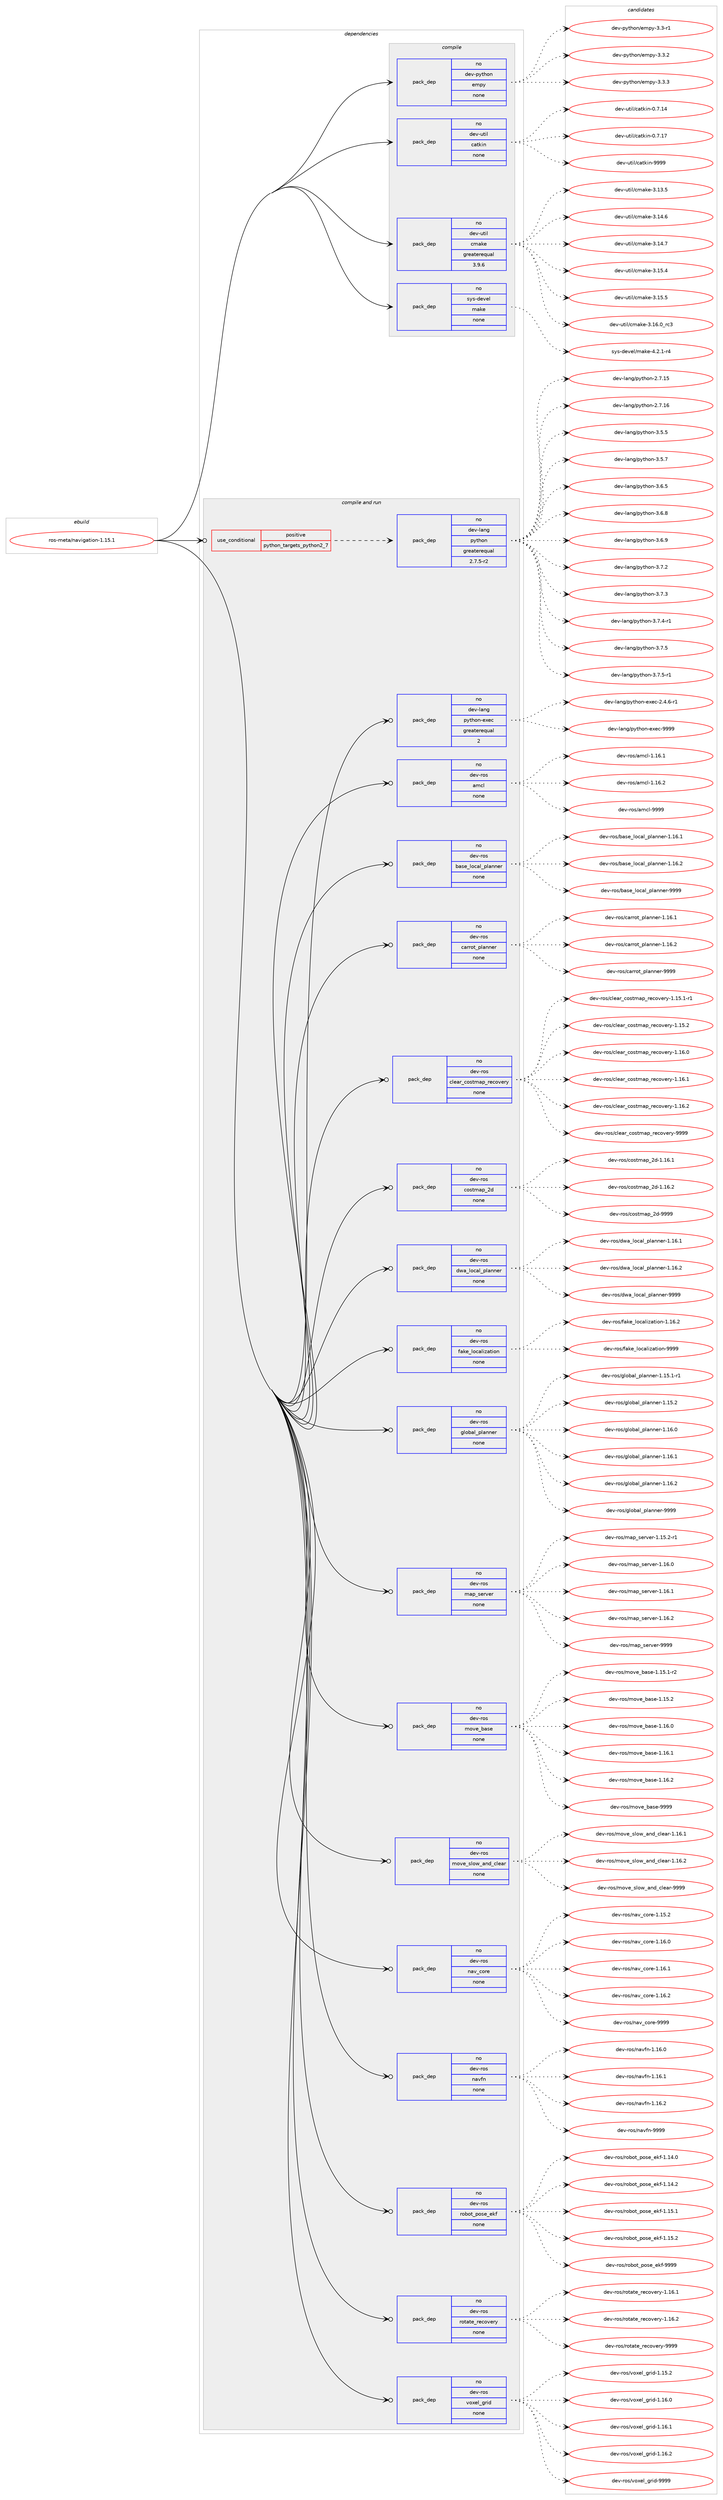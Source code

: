 digraph prolog {

# *************
# Graph options
# *************

newrank=true;
concentrate=true;
compound=true;
graph [rankdir=LR,fontname=Helvetica,fontsize=10,ranksep=1.5];#, ranksep=2.5, nodesep=0.2];
edge  [arrowhead=vee];
node  [fontname=Helvetica,fontsize=10];

# **********
# The ebuild
# **********

subgraph cluster_leftcol {
color=gray;
rank=same;
label=<<i>ebuild</i>>;
id [label="ros-meta/navigation-1.15.1", color=red, width=4, href="../ros-meta/navigation-1.15.1.svg"];
}

# ****************
# The dependencies
# ****************

subgraph cluster_midcol {
color=gray;
label=<<i>dependencies</i>>;
subgraph cluster_compile {
fillcolor="#eeeeee";
style=filled;
label=<<i>compile</i>>;
subgraph pack625831 {
dependency847163 [label=<<TABLE BORDER="0" CELLBORDER="1" CELLSPACING="0" CELLPADDING="4" WIDTH="220"><TR><TD ROWSPAN="6" CELLPADDING="30">pack_dep</TD></TR><TR><TD WIDTH="110">no</TD></TR><TR><TD>dev-python</TD></TR><TR><TD>empy</TD></TR><TR><TD>none</TD></TR><TR><TD></TD></TR></TABLE>>, shape=none, color=blue];
}
id:e -> dependency847163:w [weight=20,style="solid",arrowhead="vee"];
subgraph pack625832 {
dependency847164 [label=<<TABLE BORDER="0" CELLBORDER="1" CELLSPACING="0" CELLPADDING="4" WIDTH="220"><TR><TD ROWSPAN="6" CELLPADDING="30">pack_dep</TD></TR><TR><TD WIDTH="110">no</TD></TR><TR><TD>dev-util</TD></TR><TR><TD>catkin</TD></TR><TR><TD>none</TD></TR><TR><TD></TD></TR></TABLE>>, shape=none, color=blue];
}
id:e -> dependency847164:w [weight=20,style="solid",arrowhead="vee"];
subgraph pack625833 {
dependency847165 [label=<<TABLE BORDER="0" CELLBORDER="1" CELLSPACING="0" CELLPADDING="4" WIDTH="220"><TR><TD ROWSPAN="6" CELLPADDING="30">pack_dep</TD></TR><TR><TD WIDTH="110">no</TD></TR><TR><TD>dev-util</TD></TR><TR><TD>cmake</TD></TR><TR><TD>greaterequal</TD></TR><TR><TD>3.9.6</TD></TR></TABLE>>, shape=none, color=blue];
}
id:e -> dependency847165:w [weight=20,style="solid",arrowhead="vee"];
subgraph pack625834 {
dependency847166 [label=<<TABLE BORDER="0" CELLBORDER="1" CELLSPACING="0" CELLPADDING="4" WIDTH="220"><TR><TD ROWSPAN="6" CELLPADDING="30">pack_dep</TD></TR><TR><TD WIDTH="110">no</TD></TR><TR><TD>sys-devel</TD></TR><TR><TD>make</TD></TR><TR><TD>none</TD></TR><TR><TD></TD></TR></TABLE>>, shape=none, color=blue];
}
id:e -> dependency847166:w [weight=20,style="solid",arrowhead="vee"];
}
subgraph cluster_compileandrun {
fillcolor="#eeeeee";
style=filled;
label=<<i>compile and run</i>>;
subgraph cond206398 {
dependency847167 [label=<<TABLE BORDER="0" CELLBORDER="1" CELLSPACING="0" CELLPADDING="4"><TR><TD ROWSPAN="3" CELLPADDING="10">use_conditional</TD></TR><TR><TD>positive</TD></TR><TR><TD>python_targets_python2_7</TD></TR></TABLE>>, shape=none, color=red];
subgraph pack625835 {
dependency847168 [label=<<TABLE BORDER="0" CELLBORDER="1" CELLSPACING="0" CELLPADDING="4" WIDTH="220"><TR><TD ROWSPAN="6" CELLPADDING="30">pack_dep</TD></TR><TR><TD WIDTH="110">no</TD></TR><TR><TD>dev-lang</TD></TR><TR><TD>python</TD></TR><TR><TD>greaterequal</TD></TR><TR><TD>2.7.5-r2</TD></TR></TABLE>>, shape=none, color=blue];
}
dependency847167:e -> dependency847168:w [weight=20,style="dashed",arrowhead="vee"];
}
id:e -> dependency847167:w [weight=20,style="solid",arrowhead="odotvee"];
subgraph pack625836 {
dependency847169 [label=<<TABLE BORDER="0" CELLBORDER="1" CELLSPACING="0" CELLPADDING="4" WIDTH="220"><TR><TD ROWSPAN="6" CELLPADDING="30">pack_dep</TD></TR><TR><TD WIDTH="110">no</TD></TR><TR><TD>dev-lang</TD></TR><TR><TD>python-exec</TD></TR><TR><TD>greaterequal</TD></TR><TR><TD>2</TD></TR></TABLE>>, shape=none, color=blue];
}
id:e -> dependency847169:w [weight=20,style="solid",arrowhead="odotvee"];
subgraph pack625837 {
dependency847170 [label=<<TABLE BORDER="0" CELLBORDER="1" CELLSPACING="0" CELLPADDING="4" WIDTH="220"><TR><TD ROWSPAN="6" CELLPADDING="30">pack_dep</TD></TR><TR><TD WIDTH="110">no</TD></TR><TR><TD>dev-ros</TD></TR><TR><TD>amcl</TD></TR><TR><TD>none</TD></TR><TR><TD></TD></TR></TABLE>>, shape=none, color=blue];
}
id:e -> dependency847170:w [weight=20,style="solid",arrowhead="odotvee"];
subgraph pack625838 {
dependency847171 [label=<<TABLE BORDER="0" CELLBORDER="1" CELLSPACING="0" CELLPADDING="4" WIDTH="220"><TR><TD ROWSPAN="6" CELLPADDING="30">pack_dep</TD></TR><TR><TD WIDTH="110">no</TD></TR><TR><TD>dev-ros</TD></TR><TR><TD>base_local_planner</TD></TR><TR><TD>none</TD></TR><TR><TD></TD></TR></TABLE>>, shape=none, color=blue];
}
id:e -> dependency847171:w [weight=20,style="solid",arrowhead="odotvee"];
subgraph pack625839 {
dependency847172 [label=<<TABLE BORDER="0" CELLBORDER="1" CELLSPACING="0" CELLPADDING="4" WIDTH="220"><TR><TD ROWSPAN="6" CELLPADDING="30">pack_dep</TD></TR><TR><TD WIDTH="110">no</TD></TR><TR><TD>dev-ros</TD></TR><TR><TD>carrot_planner</TD></TR><TR><TD>none</TD></TR><TR><TD></TD></TR></TABLE>>, shape=none, color=blue];
}
id:e -> dependency847172:w [weight=20,style="solid",arrowhead="odotvee"];
subgraph pack625840 {
dependency847173 [label=<<TABLE BORDER="0" CELLBORDER="1" CELLSPACING="0" CELLPADDING="4" WIDTH="220"><TR><TD ROWSPAN="6" CELLPADDING="30">pack_dep</TD></TR><TR><TD WIDTH="110">no</TD></TR><TR><TD>dev-ros</TD></TR><TR><TD>clear_costmap_recovery</TD></TR><TR><TD>none</TD></TR><TR><TD></TD></TR></TABLE>>, shape=none, color=blue];
}
id:e -> dependency847173:w [weight=20,style="solid",arrowhead="odotvee"];
subgraph pack625841 {
dependency847174 [label=<<TABLE BORDER="0" CELLBORDER="1" CELLSPACING="0" CELLPADDING="4" WIDTH="220"><TR><TD ROWSPAN="6" CELLPADDING="30">pack_dep</TD></TR><TR><TD WIDTH="110">no</TD></TR><TR><TD>dev-ros</TD></TR><TR><TD>costmap_2d</TD></TR><TR><TD>none</TD></TR><TR><TD></TD></TR></TABLE>>, shape=none, color=blue];
}
id:e -> dependency847174:w [weight=20,style="solid",arrowhead="odotvee"];
subgraph pack625842 {
dependency847175 [label=<<TABLE BORDER="0" CELLBORDER="1" CELLSPACING="0" CELLPADDING="4" WIDTH="220"><TR><TD ROWSPAN="6" CELLPADDING="30">pack_dep</TD></TR><TR><TD WIDTH="110">no</TD></TR><TR><TD>dev-ros</TD></TR><TR><TD>dwa_local_planner</TD></TR><TR><TD>none</TD></TR><TR><TD></TD></TR></TABLE>>, shape=none, color=blue];
}
id:e -> dependency847175:w [weight=20,style="solid",arrowhead="odotvee"];
subgraph pack625843 {
dependency847176 [label=<<TABLE BORDER="0" CELLBORDER="1" CELLSPACING="0" CELLPADDING="4" WIDTH="220"><TR><TD ROWSPAN="6" CELLPADDING="30">pack_dep</TD></TR><TR><TD WIDTH="110">no</TD></TR><TR><TD>dev-ros</TD></TR><TR><TD>fake_localization</TD></TR><TR><TD>none</TD></TR><TR><TD></TD></TR></TABLE>>, shape=none, color=blue];
}
id:e -> dependency847176:w [weight=20,style="solid",arrowhead="odotvee"];
subgraph pack625844 {
dependency847177 [label=<<TABLE BORDER="0" CELLBORDER="1" CELLSPACING="0" CELLPADDING="4" WIDTH="220"><TR><TD ROWSPAN="6" CELLPADDING="30">pack_dep</TD></TR><TR><TD WIDTH="110">no</TD></TR><TR><TD>dev-ros</TD></TR><TR><TD>global_planner</TD></TR><TR><TD>none</TD></TR><TR><TD></TD></TR></TABLE>>, shape=none, color=blue];
}
id:e -> dependency847177:w [weight=20,style="solid",arrowhead="odotvee"];
subgraph pack625845 {
dependency847178 [label=<<TABLE BORDER="0" CELLBORDER="1" CELLSPACING="0" CELLPADDING="4" WIDTH="220"><TR><TD ROWSPAN="6" CELLPADDING="30">pack_dep</TD></TR><TR><TD WIDTH="110">no</TD></TR><TR><TD>dev-ros</TD></TR><TR><TD>map_server</TD></TR><TR><TD>none</TD></TR><TR><TD></TD></TR></TABLE>>, shape=none, color=blue];
}
id:e -> dependency847178:w [weight=20,style="solid",arrowhead="odotvee"];
subgraph pack625846 {
dependency847179 [label=<<TABLE BORDER="0" CELLBORDER="1" CELLSPACING="0" CELLPADDING="4" WIDTH="220"><TR><TD ROWSPAN="6" CELLPADDING="30">pack_dep</TD></TR><TR><TD WIDTH="110">no</TD></TR><TR><TD>dev-ros</TD></TR><TR><TD>move_base</TD></TR><TR><TD>none</TD></TR><TR><TD></TD></TR></TABLE>>, shape=none, color=blue];
}
id:e -> dependency847179:w [weight=20,style="solid",arrowhead="odotvee"];
subgraph pack625847 {
dependency847180 [label=<<TABLE BORDER="0" CELLBORDER="1" CELLSPACING="0" CELLPADDING="4" WIDTH="220"><TR><TD ROWSPAN="6" CELLPADDING="30">pack_dep</TD></TR><TR><TD WIDTH="110">no</TD></TR><TR><TD>dev-ros</TD></TR><TR><TD>move_slow_and_clear</TD></TR><TR><TD>none</TD></TR><TR><TD></TD></TR></TABLE>>, shape=none, color=blue];
}
id:e -> dependency847180:w [weight=20,style="solid",arrowhead="odotvee"];
subgraph pack625848 {
dependency847181 [label=<<TABLE BORDER="0" CELLBORDER="1" CELLSPACING="0" CELLPADDING="4" WIDTH="220"><TR><TD ROWSPAN="6" CELLPADDING="30">pack_dep</TD></TR><TR><TD WIDTH="110">no</TD></TR><TR><TD>dev-ros</TD></TR><TR><TD>nav_core</TD></TR><TR><TD>none</TD></TR><TR><TD></TD></TR></TABLE>>, shape=none, color=blue];
}
id:e -> dependency847181:w [weight=20,style="solid",arrowhead="odotvee"];
subgraph pack625849 {
dependency847182 [label=<<TABLE BORDER="0" CELLBORDER="1" CELLSPACING="0" CELLPADDING="4" WIDTH="220"><TR><TD ROWSPAN="6" CELLPADDING="30">pack_dep</TD></TR><TR><TD WIDTH="110">no</TD></TR><TR><TD>dev-ros</TD></TR><TR><TD>navfn</TD></TR><TR><TD>none</TD></TR><TR><TD></TD></TR></TABLE>>, shape=none, color=blue];
}
id:e -> dependency847182:w [weight=20,style="solid",arrowhead="odotvee"];
subgraph pack625850 {
dependency847183 [label=<<TABLE BORDER="0" CELLBORDER="1" CELLSPACING="0" CELLPADDING="4" WIDTH="220"><TR><TD ROWSPAN="6" CELLPADDING="30">pack_dep</TD></TR><TR><TD WIDTH="110">no</TD></TR><TR><TD>dev-ros</TD></TR><TR><TD>robot_pose_ekf</TD></TR><TR><TD>none</TD></TR><TR><TD></TD></TR></TABLE>>, shape=none, color=blue];
}
id:e -> dependency847183:w [weight=20,style="solid",arrowhead="odotvee"];
subgraph pack625851 {
dependency847184 [label=<<TABLE BORDER="0" CELLBORDER="1" CELLSPACING="0" CELLPADDING="4" WIDTH="220"><TR><TD ROWSPAN="6" CELLPADDING="30">pack_dep</TD></TR><TR><TD WIDTH="110">no</TD></TR><TR><TD>dev-ros</TD></TR><TR><TD>rotate_recovery</TD></TR><TR><TD>none</TD></TR><TR><TD></TD></TR></TABLE>>, shape=none, color=blue];
}
id:e -> dependency847184:w [weight=20,style="solid",arrowhead="odotvee"];
subgraph pack625852 {
dependency847185 [label=<<TABLE BORDER="0" CELLBORDER="1" CELLSPACING="0" CELLPADDING="4" WIDTH="220"><TR><TD ROWSPAN="6" CELLPADDING="30">pack_dep</TD></TR><TR><TD WIDTH="110">no</TD></TR><TR><TD>dev-ros</TD></TR><TR><TD>voxel_grid</TD></TR><TR><TD>none</TD></TR><TR><TD></TD></TR></TABLE>>, shape=none, color=blue];
}
id:e -> dependency847185:w [weight=20,style="solid",arrowhead="odotvee"];
}
subgraph cluster_run {
fillcolor="#eeeeee";
style=filled;
label=<<i>run</i>>;
}
}

# **************
# The candidates
# **************

subgraph cluster_choices {
rank=same;
color=gray;
label=<<i>candidates</i>>;

subgraph choice625831 {
color=black;
nodesep=1;
choice1001011184511212111610411111047101109112121455146514511449 [label="dev-python/empy-3.3-r1", color=red, width=4,href="../dev-python/empy-3.3-r1.svg"];
choice1001011184511212111610411111047101109112121455146514650 [label="dev-python/empy-3.3.2", color=red, width=4,href="../dev-python/empy-3.3.2.svg"];
choice1001011184511212111610411111047101109112121455146514651 [label="dev-python/empy-3.3.3", color=red, width=4,href="../dev-python/empy-3.3.3.svg"];
dependency847163:e -> choice1001011184511212111610411111047101109112121455146514511449:w [style=dotted,weight="100"];
dependency847163:e -> choice1001011184511212111610411111047101109112121455146514650:w [style=dotted,weight="100"];
dependency847163:e -> choice1001011184511212111610411111047101109112121455146514651:w [style=dotted,weight="100"];
}
subgraph choice625832 {
color=black;
nodesep=1;
choice1001011184511711610510847999711610710511045484655464952 [label="dev-util/catkin-0.7.14", color=red, width=4,href="../dev-util/catkin-0.7.14.svg"];
choice1001011184511711610510847999711610710511045484655464955 [label="dev-util/catkin-0.7.17", color=red, width=4,href="../dev-util/catkin-0.7.17.svg"];
choice100101118451171161051084799971161071051104557575757 [label="dev-util/catkin-9999", color=red, width=4,href="../dev-util/catkin-9999.svg"];
dependency847164:e -> choice1001011184511711610510847999711610710511045484655464952:w [style=dotted,weight="100"];
dependency847164:e -> choice1001011184511711610510847999711610710511045484655464955:w [style=dotted,weight="100"];
dependency847164:e -> choice100101118451171161051084799971161071051104557575757:w [style=dotted,weight="100"];
}
subgraph choice625833 {
color=black;
nodesep=1;
choice1001011184511711610510847991099710710145514649514653 [label="dev-util/cmake-3.13.5", color=red, width=4,href="../dev-util/cmake-3.13.5.svg"];
choice1001011184511711610510847991099710710145514649524654 [label="dev-util/cmake-3.14.6", color=red, width=4,href="../dev-util/cmake-3.14.6.svg"];
choice1001011184511711610510847991099710710145514649524655 [label="dev-util/cmake-3.14.7", color=red, width=4,href="../dev-util/cmake-3.14.7.svg"];
choice1001011184511711610510847991099710710145514649534652 [label="dev-util/cmake-3.15.4", color=red, width=4,href="../dev-util/cmake-3.15.4.svg"];
choice1001011184511711610510847991099710710145514649534653 [label="dev-util/cmake-3.15.5", color=red, width=4,href="../dev-util/cmake-3.15.5.svg"];
choice1001011184511711610510847991099710710145514649544648951149951 [label="dev-util/cmake-3.16.0_rc3", color=red, width=4,href="../dev-util/cmake-3.16.0_rc3.svg"];
dependency847165:e -> choice1001011184511711610510847991099710710145514649514653:w [style=dotted,weight="100"];
dependency847165:e -> choice1001011184511711610510847991099710710145514649524654:w [style=dotted,weight="100"];
dependency847165:e -> choice1001011184511711610510847991099710710145514649524655:w [style=dotted,weight="100"];
dependency847165:e -> choice1001011184511711610510847991099710710145514649534652:w [style=dotted,weight="100"];
dependency847165:e -> choice1001011184511711610510847991099710710145514649534653:w [style=dotted,weight="100"];
dependency847165:e -> choice1001011184511711610510847991099710710145514649544648951149951:w [style=dotted,weight="100"];
}
subgraph choice625834 {
color=black;
nodesep=1;
choice1151211154510010111810110847109971071014552465046494511452 [label="sys-devel/make-4.2.1-r4", color=red, width=4,href="../sys-devel/make-4.2.1-r4.svg"];
dependency847166:e -> choice1151211154510010111810110847109971071014552465046494511452:w [style=dotted,weight="100"];
}
subgraph choice625835 {
color=black;
nodesep=1;
choice10010111845108971101034711212111610411111045504655464953 [label="dev-lang/python-2.7.15", color=red, width=4,href="../dev-lang/python-2.7.15.svg"];
choice10010111845108971101034711212111610411111045504655464954 [label="dev-lang/python-2.7.16", color=red, width=4,href="../dev-lang/python-2.7.16.svg"];
choice100101118451089711010347112121116104111110455146534653 [label="dev-lang/python-3.5.5", color=red, width=4,href="../dev-lang/python-3.5.5.svg"];
choice100101118451089711010347112121116104111110455146534655 [label="dev-lang/python-3.5.7", color=red, width=4,href="../dev-lang/python-3.5.7.svg"];
choice100101118451089711010347112121116104111110455146544653 [label="dev-lang/python-3.6.5", color=red, width=4,href="../dev-lang/python-3.6.5.svg"];
choice100101118451089711010347112121116104111110455146544656 [label="dev-lang/python-3.6.8", color=red, width=4,href="../dev-lang/python-3.6.8.svg"];
choice100101118451089711010347112121116104111110455146544657 [label="dev-lang/python-3.6.9", color=red, width=4,href="../dev-lang/python-3.6.9.svg"];
choice100101118451089711010347112121116104111110455146554650 [label="dev-lang/python-3.7.2", color=red, width=4,href="../dev-lang/python-3.7.2.svg"];
choice100101118451089711010347112121116104111110455146554651 [label="dev-lang/python-3.7.3", color=red, width=4,href="../dev-lang/python-3.7.3.svg"];
choice1001011184510897110103471121211161041111104551465546524511449 [label="dev-lang/python-3.7.4-r1", color=red, width=4,href="../dev-lang/python-3.7.4-r1.svg"];
choice100101118451089711010347112121116104111110455146554653 [label="dev-lang/python-3.7.5", color=red, width=4,href="../dev-lang/python-3.7.5.svg"];
choice1001011184510897110103471121211161041111104551465546534511449 [label="dev-lang/python-3.7.5-r1", color=red, width=4,href="../dev-lang/python-3.7.5-r1.svg"];
dependency847168:e -> choice10010111845108971101034711212111610411111045504655464953:w [style=dotted,weight="100"];
dependency847168:e -> choice10010111845108971101034711212111610411111045504655464954:w [style=dotted,weight="100"];
dependency847168:e -> choice100101118451089711010347112121116104111110455146534653:w [style=dotted,weight="100"];
dependency847168:e -> choice100101118451089711010347112121116104111110455146534655:w [style=dotted,weight="100"];
dependency847168:e -> choice100101118451089711010347112121116104111110455146544653:w [style=dotted,weight="100"];
dependency847168:e -> choice100101118451089711010347112121116104111110455146544656:w [style=dotted,weight="100"];
dependency847168:e -> choice100101118451089711010347112121116104111110455146544657:w [style=dotted,weight="100"];
dependency847168:e -> choice100101118451089711010347112121116104111110455146554650:w [style=dotted,weight="100"];
dependency847168:e -> choice100101118451089711010347112121116104111110455146554651:w [style=dotted,weight="100"];
dependency847168:e -> choice1001011184510897110103471121211161041111104551465546524511449:w [style=dotted,weight="100"];
dependency847168:e -> choice100101118451089711010347112121116104111110455146554653:w [style=dotted,weight="100"];
dependency847168:e -> choice1001011184510897110103471121211161041111104551465546534511449:w [style=dotted,weight="100"];
}
subgraph choice625836 {
color=black;
nodesep=1;
choice10010111845108971101034711212111610411111045101120101994550465246544511449 [label="dev-lang/python-exec-2.4.6-r1", color=red, width=4,href="../dev-lang/python-exec-2.4.6-r1.svg"];
choice10010111845108971101034711212111610411111045101120101994557575757 [label="dev-lang/python-exec-9999", color=red, width=4,href="../dev-lang/python-exec-9999.svg"];
dependency847169:e -> choice10010111845108971101034711212111610411111045101120101994550465246544511449:w [style=dotted,weight="100"];
dependency847169:e -> choice10010111845108971101034711212111610411111045101120101994557575757:w [style=dotted,weight="100"];
}
subgraph choice625837 {
color=black;
nodesep=1;
choice1001011184511411111547971099910845494649544649 [label="dev-ros/amcl-1.16.1", color=red, width=4,href="../dev-ros/amcl-1.16.1.svg"];
choice1001011184511411111547971099910845494649544650 [label="dev-ros/amcl-1.16.2", color=red, width=4,href="../dev-ros/amcl-1.16.2.svg"];
choice100101118451141111154797109991084557575757 [label="dev-ros/amcl-9999", color=red, width=4,href="../dev-ros/amcl-9999.svg"];
dependency847170:e -> choice1001011184511411111547971099910845494649544649:w [style=dotted,weight="100"];
dependency847170:e -> choice1001011184511411111547971099910845494649544650:w [style=dotted,weight="100"];
dependency847170:e -> choice100101118451141111154797109991084557575757:w [style=dotted,weight="100"];
}
subgraph choice625838 {
color=black;
nodesep=1;
choice10010111845114111115479897115101951081119997108951121089711011010111445494649544649 [label="dev-ros/base_local_planner-1.16.1", color=red, width=4,href="../dev-ros/base_local_planner-1.16.1.svg"];
choice10010111845114111115479897115101951081119997108951121089711011010111445494649544650 [label="dev-ros/base_local_planner-1.16.2", color=red, width=4,href="../dev-ros/base_local_planner-1.16.2.svg"];
choice1001011184511411111547989711510195108111999710895112108971101101011144557575757 [label="dev-ros/base_local_planner-9999", color=red, width=4,href="../dev-ros/base_local_planner-9999.svg"];
dependency847171:e -> choice10010111845114111115479897115101951081119997108951121089711011010111445494649544649:w [style=dotted,weight="100"];
dependency847171:e -> choice10010111845114111115479897115101951081119997108951121089711011010111445494649544650:w [style=dotted,weight="100"];
dependency847171:e -> choice1001011184511411111547989711510195108111999710895112108971101101011144557575757:w [style=dotted,weight="100"];
}
subgraph choice625839 {
color=black;
nodesep=1;
choice10010111845114111115479997114114111116951121089711011010111445494649544649 [label="dev-ros/carrot_planner-1.16.1", color=red, width=4,href="../dev-ros/carrot_planner-1.16.1.svg"];
choice10010111845114111115479997114114111116951121089711011010111445494649544650 [label="dev-ros/carrot_planner-1.16.2", color=red, width=4,href="../dev-ros/carrot_planner-1.16.2.svg"];
choice1001011184511411111547999711411411111695112108971101101011144557575757 [label="dev-ros/carrot_planner-9999", color=red, width=4,href="../dev-ros/carrot_planner-9999.svg"];
dependency847172:e -> choice10010111845114111115479997114114111116951121089711011010111445494649544649:w [style=dotted,weight="100"];
dependency847172:e -> choice10010111845114111115479997114114111116951121089711011010111445494649544650:w [style=dotted,weight="100"];
dependency847172:e -> choice1001011184511411111547999711411411111695112108971101101011144557575757:w [style=dotted,weight="100"];
}
subgraph choice625840 {
color=black;
nodesep=1;
choice100101118451141111154799108101971149599111115116109971129511410199111118101114121454946495346494511449 [label="dev-ros/clear_costmap_recovery-1.15.1-r1", color=red, width=4,href="../dev-ros/clear_costmap_recovery-1.15.1-r1.svg"];
choice10010111845114111115479910810197114959911111511610997112951141019911111810111412145494649534650 [label="dev-ros/clear_costmap_recovery-1.15.2", color=red, width=4,href="../dev-ros/clear_costmap_recovery-1.15.2.svg"];
choice10010111845114111115479910810197114959911111511610997112951141019911111810111412145494649544648 [label="dev-ros/clear_costmap_recovery-1.16.0", color=red, width=4,href="../dev-ros/clear_costmap_recovery-1.16.0.svg"];
choice10010111845114111115479910810197114959911111511610997112951141019911111810111412145494649544649 [label="dev-ros/clear_costmap_recovery-1.16.1", color=red, width=4,href="../dev-ros/clear_costmap_recovery-1.16.1.svg"];
choice10010111845114111115479910810197114959911111511610997112951141019911111810111412145494649544650 [label="dev-ros/clear_costmap_recovery-1.16.2", color=red, width=4,href="../dev-ros/clear_costmap_recovery-1.16.2.svg"];
choice1001011184511411111547991081019711495991111151161099711295114101991111181011141214557575757 [label="dev-ros/clear_costmap_recovery-9999", color=red, width=4,href="../dev-ros/clear_costmap_recovery-9999.svg"];
dependency847173:e -> choice100101118451141111154799108101971149599111115116109971129511410199111118101114121454946495346494511449:w [style=dotted,weight="100"];
dependency847173:e -> choice10010111845114111115479910810197114959911111511610997112951141019911111810111412145494649534650:w [style=dotted,weight="100"];
dependency847173:e -> choice10010111845114111115479910810197114959911111511610997112951141019911111810111412145494649544648:w [style=dotted,weight="100"];
dependency847173:e -> choice10010111845114111115479910810197114959911111511610997112951141019911111810111412145494649544649:w [style=dotted,weight="100"];
dependency847173:e -> choice10010111845114111115479910810197114959911111511610997112951141019911111810111412145494649544650:w [style=dotted,weight="100"];
dependency847173:e -> choice1001011184511411111547991081019711495991111151161099711295114101991111181011141214557575757:w [style=dotted,weight="100"];
}
subgraph choice625841 {
color=black;
nodesep=1;
choice10010111845114111115479911111511610997112955010045494649544649 [label="dev-ros/costmap_2d-1.16.1", color=red, width=4,href="../dev-ros/costmap_2d-1.16.1.svg"];
choice10010111845114111115479911111511610997112955010045494649544650 [label="dev-ros/costmap_2d-1.16.2", color=red, width=4,href="../dev-ros/costmap_2d-1.16.2.svg"];
choice1001011184511411111547991111151161099711295501004557575757 [label="dev-ros/costmap_2d-9999", color=red, width=4,href="../dev-ros/costmap_2d-9999.svg"];
dependency847174:e -> choice10010111845114111115479911111511610997112955010045494649544649:w [style=dotted,weight="100"];
dependency847174:e -> choice10010111845114111115479911111511610997112955010045494649544650:w [style=dotted,weight="100"];
dependency847174:e -> choice1001011184511411111547991111151161099711295501004557575757:w [style=dotted,weight="100"];
}
subgraph choice625842 {
color=black;
nodesep=1;
choice100101118451141111154710011997951081119997108951121089711011010111445494649544649 [label="dev-ros/dwa_local_planner-1.16.1", color=red, width=4,href="../dev-ros/dwa_local_planner-1.16.1.svg"];
choice100101118451141111154710011997951081119997108951121089711011010111445494649544650 [label="dev-ros/dwa_local_planner-1.16.2", color=red, width=4,href="../dev-ros/dwa_local_planner-1.16.2.svg"];
choice10010111845114111115471001199795108111999710895112108971101101011144557575757 [label="dev-ros/dwa_local_planner-9999", color=red, width=4,href="../dev-ros/dwa_local_planner-9999.svg"];
dependency847175:e -> choice100101118451141111154710011997951081119997108951121089711011010111445494649544649:w [style=dotted,weight="100"];
dependency847175:e -> choice100101118451141111154710011997951081119997108951121089711011010111445494649544650:w [style=dotted,weight="100"];
dependency847175:e -> choice10010111845114111115471001199795108111999710895112108971101101011144557575757:w [style=dotted,weight="100"];
}
subgraph choice625843 {
color=black;
nodesep=1;
choice1001011184511411111547102971071019510811199971081051229711610511111045494649544650 [label="dev-ros/fake_localization-1.16.2", color=red, width=4,href="../dev-ros/fake_localization-1.16.2.svg"];
choice100101118451141111154710297107101951081119997108105122971161051111104557575757 [label="dev-ros/fake_localization-9999", color=red, width=4,href="../dev-ros/fake_localization-9999.svg"];
dependency847176:e -> choice1001011184511411111547102971071019510811199971081051229711610511111045494649544650:w [style=dotted,weight="100"];
dependency847176:e -> choice100101118451141111154710297107101951081119997108105122971161051111104557575757:w [style=dotted,weight="100"];
}
subgraph choice625844 {
color=black;
nodesep=1;
choice100101118451141111154710310811198971089511210897110110101114454946495346494511449 [label="dev-ros/global_planner-1.15.1-r1", color=red, width=4,href="../dev-ros/global_planner-1.15.1-r1.svg"];
choice10010111845114111115471031081119897108951121089711011010111445494649534650 [label="dev-ros/global_planner-1.15.2", color=red, width=4,href="../dev-ros/global_planner-1.15.2.svg"];
choice10010111845114111115471031081119897108951121089711011010111445494649544648 [label="dev-ros/global_planner-1.16.0", color=red, width=4,href="../dev-ros/global_planner-1.16.0.svg"];
choice10010111845114111115471031081119897108951121089711011010111445494649544649 [label="dev-ros/global_planner-1.16.1", color=red, width=4,href="../dev-ros/global_planner-1.16.1.svg"];
choice10010111845114111115471031081119897108951121089711011010111445494649544650 [label="dev-ros/global_planner-1.16.2", color=red, width=4,href="../dev-ros/global_planner-1.16.2.svg"];
choice1001011184511411111547103108111989710895112108971101101011144557575757 [label="dev-ros/global_planner-9999", color=red, width=4,href="../dev-ros/global_planner-9999.svg"];
dependency847177:e -> choice100101118451141111154710310811198971089511210897110110101114454946495346494511449:w [style=dotted,weight="100"];
dependency847177:e -> choice10010111845114111115471031081119897108951121089711011010111445494649534650:w [style=dotted,weight="100"];
dependency847177:e -> choice10010111845114111115471031081119897108951121089711011010111445494649544648:w [style=dotted,weight="100"];
dependency847177:e -> choice10010111845114111115471031081119897108951121089711011010111445494649544649:w [style=dotted,weight="100"];
dependency847177:e -> choice10010111845114111115471031081119897108951121089711011010111445494649544650:w [style=dotted,weight="100"];
dependency847177:e -> choice1001011184511411111547103108111989710895112108971101101011144557575757:w [style=dotted,weight="100"];
}
subgraph choice625845 {
color=black;
nodesep=1;
choice10010111845114111115471099711295115101114118101114454946495346504511449 [label="dev-ros/map_server-1.15.2-r1", color=red, width=4,href="../dev-ros/map_server-1.15.2-r1.svg"];
choice1001011184511411111547109971129511510111411810111445494649544648 [label="dev-ros/map_server-1.16.0", color=red, width=4,href="../dev-ros/map_server-1.16.0.svg"];
choice1001011184511411111547109971129511510111411810111445494649544649 [label="dev-ros/map_server-1.16.1", color=red, width=4,href="../dev-ros/map_server-1.16.1.svg"];
choice1001011184511411111547109971129511510111411810111445494649544650 [label="dev-ros/map_server-1.16.2", color=red, width=4,href="../dev-ros/map_server-1.16.2.svg"];
choice100101118451141111154710997112951151011141181011144557575757 [label="dev-ros/map_server-9999", color=red, width=4,href="../dev-ros/map_server-9999.svg"];
dependency847178:e -> choice10010111845114111115471099711295115101114118101114454946495346504511449:w [style=dotted,weight="100"];
dependency847178:e -> choice1001011184511411111547109971129511510111411810111445494649544648:w [style=dotted,weight="100"];
dependency847178:e -> choice1001011184511411111547109971129511510111411810111445494649544649:w [style=dotted,weight="100"];
dependency847178:e -> choice1001011184511411111547109971129511510111411810111445494649544650:w [style=dotted,weight="100"];
dependency847178:e -> choice100101118451141111154710997112951151011141181011144557575757:w [style=dotted,weight="100"];
}
subgraph choice625846 {
color=black;
nodesep=1;
choice1001011184511411111547109111118101959897115101454946495346494511450 [label="dev-ros/move_base-1.15.1-r2", color=red, width=4,href="../dev-ros/move_base-1.15.1-r2.svg"];
choice100101118451141111154710911111810195989711510145494649534650 [label="dev-ros/move_base-1.15.2", color=red, width=4,href="../dev-ros/move_base-1.15.2.svg"];
choice100101118451141111154710911111810195989711510145494649544648 [label="dev-ros/move_base-1.16.0", color=red, width=4,href="../dev-ros/move_base-1.16.0.svg"];
choice100101118451141111154710911111810195989711510145494649544649 [label="dev-ros/move_base-1.16.1", color=red, width=4,href="../dev-ros/move_base-1.16.1.svg"];
choice100101118451141111154710911111810195989711510145494649544650 [label="dev-ros/move_base-1.16.2", color=red, width=4,href="../dev-ros/move_base-1.16.2.svg"];
choice10010111845114111115471091111181019598971151014557575757 [label="dev-ros/move_base-9999", color=red, width=4,href="../dev-ros/move_base-9999.svg"];
dependency847179:e -> choice1001011184511411111547109111118101959897115101454946495346494511450:w [style=dotted,weight="100"];
dependency847179:e -> choice100101118451141111154710911111810195989711510145494649534650:w [style=dotted,weight="100"];
dependency847179:e -> choice100101118451141111154710911111810195989711510145494649544648:w [style=dotted,weight="100"];
dependency847179:e -> choice100101118451141111154710911111810195989711510145494649544649:w [style=dotted,weight="100"];
dependency847179:e -> choice100101118451141111154710911111810195989711510145494649544650:w [style=dotted,weight="100"];
dependency847179:e -> choice10010111845114111115471091111181019598971151014557575757:w [style=dotted,weight="100"];
}
subgraph choice625847 {
color=black;
nodesep=1;
choice100101118451141111154710911111810195115108111119959711010095991081019711445494649544649 [label="dev-ros/move_slow_and_clear-1.16.1", color=red, width=4,href="../dev-ros/move_slow_and_clear-1.16.1.svg"];
choice100101118451141111154710911111810195115108111119959711010095991081019711445494649544650 [label="dev-ros/move_slow_and_clear-1.16.2", color=red, width=4,href="../dev-ros/move_slow_and_clear-1.16.2.svg"];
choice10010111845114111115471091111181019511510811111995971101009599108101971144557575757 [label="dev-ros/move_slow_and_clear-9999", color=red, width=4,href="../dev-ros/move_slow_and_clear-9999.svg"];
dependency847180:e -> choice100101118451141111154710911111810195115108111119959711010095991081019711445494649544649:w [style=dotted,weight="100"];
dependency847180:e -> choice100101118451141111154710911111810195115108111119959711010095991081019711445494649544650:w [style=dotted,weight="100"];
dependency847180:e -> choice10010111845114111115471091111181019511510811111995971101009599108101971144557575757:w [style=dotted,weight="100"];
}
subgraph choice625848 {
color=black;
nodesep=1;
choice100101118451141111154711097118959911111410145494649534650 [label="dev-ros/nav_core-1.15.2", color=red, width=4,href="../dev-ros/nav_core-1.15.2.svg"];
choice100101118451141111154711097118959911111410145494649544648 [label="dev-ros/nav_core-1.16.0", color=red, width=4,href="../dev-ros/nav_core-1.16.0.svg"];
choice100101118451141111154711097118959911111410145494649544649 [label="dev-ros/nav_core-1.16.1", color=red, width=4,href="../dev-ros/nav_core-1.16.1.svg"];
choice100101118451141111154711097118959911111410145494649544650 [label="dev-ros/nav_core-1.16.2", color=red, width=4,href="../dev-ros/nav_core-1.16.2.svg"];
choice10010111845114111115471109711895991111141014557575757 [label="dev-ros/nav_core-9999", color=red, width=4,href="../dev-ros/nav_core-9999.svg"];
dependency847181:e -> choice100101118451141111154711097118959911111410145494649534650:w [style=dotted,weight="100"];
dependency847181:e -> choice100101118451141111154711097118959911111410145494649544648:w [style=dotted,weight="100"];
dependency847181:e -> choice100101118451141111154711097118959911111410145494649544649:w [style=dotted,weight="100"];
dependency847181:e -> choice100101118451141111154711097118959911111410145494649544650:w [style=dotted,weight="100"];
dependency847181:e -> choice10010111845114111115471109711895991111141014557575757:w [style=dotted,weight="100"];
}
subgraph choice625849 {
color=black;
nodesep=1;
choice10010111845114111115471109711810211045494649544648 [label="dev-ros/navfn-1.16.0", color=red, width=4,href="../dev-ros/navfn-1.16.0.svg"];
choice10010111845114111115471109711810211045494649544649 [label="dev-ros/navfn-1.16.1", color=red, width=4,href="../dev-ros/navfn-1.16.1.svg"];
choice10010111845114111115471109711810211045494649544650 [label="dev-ros/navfn-1.16.2", color=red, width=4,href="../dev-ros/navfn-1.16.2.svg"];
choice1001011184511411111547110971181021104557575757 [label="dev-ros/navfn-9999", color=red, width=4,href="../dev-ros/navfn-9999.svg"];
dependency847182:e -> choice10010111845114111115471109711810211045494649544648:w [style=dotted,weight="100"];
dependency847182:e -> choice10010111845114111115471109711810211045494649544649:w [style=dotted,weight="100"];
dependency847182:e -> choice10010111845114111115471109711810211045494649544650:w [style=dotted,weight="100"];
dependency847182:e -> choice1001011184511411111547110971181021104557575757:w [style=dotted,weight="100"];
}
subgraph choice625850 {
color=black;
nodesep=1;
choice100101118451141111154711411198111116951121111151019510110710245494649524648 [label="dev-ros/robot_pose_ekf-1.14.0", color=red, width=4,href="../dev-ros/robot_pose_ekf-1.14.0.svg"];
choice100101118451141111154711411198111116951121111151019510110710245494649524650 [label="dev-ros/robot_pose_ekf-1.14.2", color=red, width=4,href="../dev-ros/robot_pose_ekf-1.14.2.svg"];
choice100101118451141111154711411198111116951121111151019510110710245494649534649 [label="dev-ros/robot_pose_ekf-1.15.1", color=red, width=4,href="../dev-ros/robot_pose_ekf-1.15.1.svg"];
choice100101118451141111154711411198111116951121111151019510110710245494649534650 [label="dev-ros/robot_pose_ekf-1.15.2", color=red, width=4,href="../dev-ros/robot_pose_ekf-1.15.2.svg"];
choice10010111845114111115471141119811111695112111115101951011071024557575757 [label="dev-ros/robot_pose_ekf-9999", color=red, width=4,href="../dev-ros/robot_pose_ekf-9999.svg"];
dependency847183:e -> choice100101118451141111154711411198111116951121111151019510110710245494649524648:w [style=dotted,weight="100"];
dependency847183:e -> choice100101118451141111154711411198111116951121111151019510110710245494649524650:w [style=dotted,weight="100"];
dependency847183:e -> choice100101118451141111154711411198111116951121111151019510110710245494649534649:w [style=dotted,weight="100"];
dependency847183:e -> choice100101118451141111154711411198111116951121111151019510110710245494649534650:w [style=dotted,weight="100"];
dependency847183:e -> choice10010111845114111115471141119811111695112111115101951011071024557575757:w [style=dotted,weight="100"];
}
subgraph choice625851 {
color=black;
nodesep=1;
choice100101118451141111154711411111697116101951141019911111810111412145494649544649 [label="dev-ros/rotate_recovery-1.16.1", color=red, width=4,href="../dev-ros/rotate_recovery-1.16.1.svg"];
choice100101118451141111154711411111697116101951141019911111810111412145494649544650 [label="dev-ros/rotate_recovery-1.16.2", color=red, width=4,href="../dev-ros/rotate_recovery-1.16.2.svg"];
choice10010111845114111115471141111169711610195114101991111181011141214557575757 [label="dev-ros/rotate_recovery-9999", color=red, width=4,href="../dev-ros/rotate_recovery-9999.svg"];
dependency847184:e -> choice100101118451141111154711411111697116101951141019911111810111412145494649544649:w [style=dotted,weight="100"];
dependency847184:e -> choice100101118451141111154711411111697116101951141019911111810111412145494649544650:w [style=dotted,weight="100"];
dependency847184:e -> choice10010111845114111115471141111169711610195114101991111181011141214557575757:w [style=dotted,weight="100"];
}
subgraph choice625852 {
color=black;
nodesep=1;
choice10010111845114111115471181111201011089510311410510045494649534650 [label="dev-ros/voxel_grid-1.15.2", color=red, width=4,href="../dev-ros/voxel_grid-1.15.2.svg"];
choice10010111845114111115471181111201011089510311410510045494649544648 [label="dev-ros/voxel_grid-1.16.0", color=red, width=4,href="../dev-ros/voxel_grid-1.16.0.svg"];
choice10010111845114111115471181111201011089510311410510045494649544649 [label="dev-ros/voxel_grid-1.16.1", color=red, width=4,href="../dev-ros/voxel_grid-1.16.1.svg"];
choice10010111845114111115471181111201011089510311410510045494649544650 [label="dev-ros/voxel_grid-1.16.2", color=red, width=4,href="../dev-ros/voxel_grid-1.16.2.svg"];
choice1001011184511411111547118111120101108951031141051004557575757 [label="dev-ros/voxel_grid-9999", color=red, width=4,href="../dev-ros/voxel_grid-9999.svg"];
dependency847185:e -> choice10010111845114111115471181111201011089510311410510045494649534650:w [style=dotted,weight="100"];
dependency847185:e -> choice10010111845114111115471181111201011089510311410510045494649544648:w [style=dotted,weight="100"];
dependency847185:e -> choice10010111845114111115471181111201011089510311410510045494649544649:w [style=dotted,weight="100"];
dependency847185:e -> choice10010111845114111115471181111201011089510311410510045494649544650:w [style=dotted,weight="100"];
dependency847185:e -> choice1001011184511411111547118111120101108951031141051004557575757:w [style=dotted,weight="100"];
}
}

}

